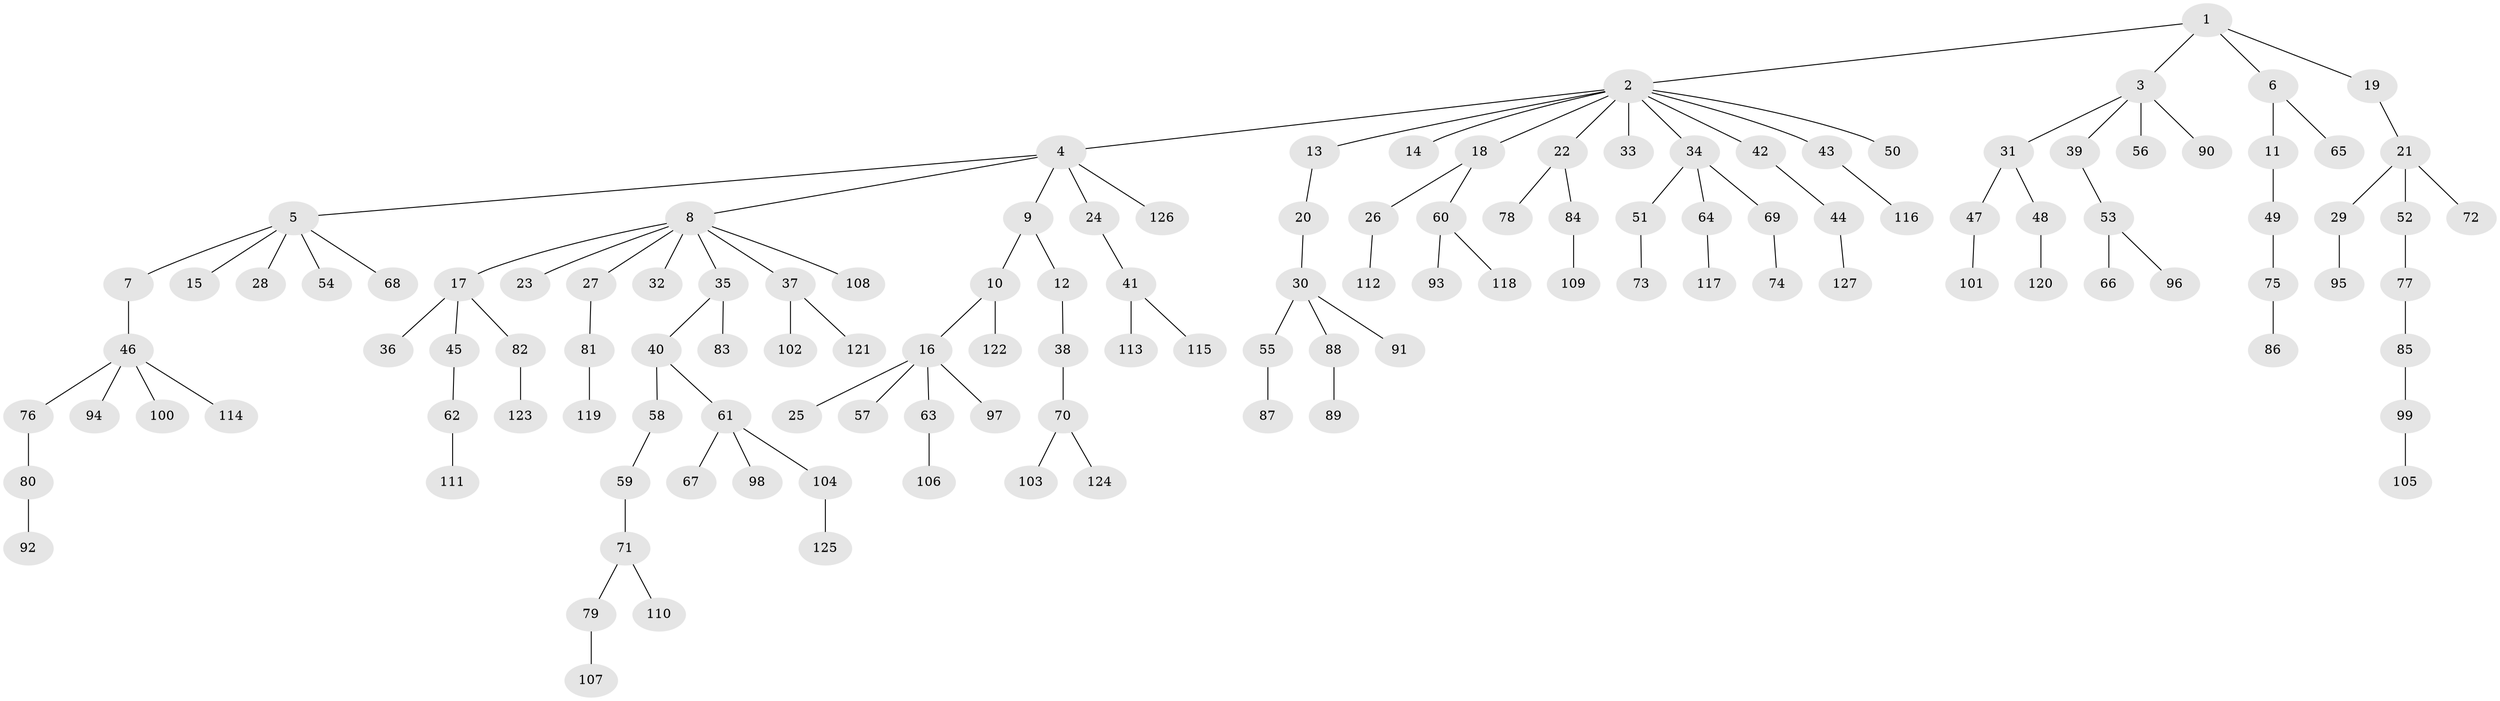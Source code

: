 // Generated by graph-tools (version 1.1) at 2025/36/03/09/25 02:36:36]
// undirected, 127 vertices, 126 edges
graph export_dot {
graph [start="1"]
  node [color=gray90,style=filled];
  1;
  2;
  3;
  4;
  5;
  6;
  7;
  8;
  9;
  10;
  11;
  12;
  13;
  14;
  15;
  16;
  17;
  18;
  19;
  20;
  21;
  22;
  23;
  24;
  25;
  26;
  27;
  28;
  29;
  30;
  31;
  32;
  33;
  34;
  35;
  36;
  37;
  38;
  39;
  40;
  41;
  42;
  43;
  44;
  45;
  46;
  47;
  48;
  49;
  50;
  51;
  52;
  53;
  54;
  55;
  56;
  57;
  58;
  59;
  60;
  61;
  62;
  63;
  64;
  65;
  66;
  67;
  68;
  69;
  70;
  71;
  72;
  73;
  74;
  75;
  76;
  77;
  78;
  79;
  80;
  81;
  82;
  83;
  84;
  85;
  86;
  87;
  88;
  89;
  90;
  91;
  92;
  93;
  94;
  95;
  96;
  97;
  98;
  99;
  100;
  101;
  102;
  103;
  104;
  105;
  106;
  107;
  108;
  109;
  110;
  111;
  112;
  113;
  114;
  115;
  116;
  117;
  118;
  119;
  120;
  121;
  122;
  123;
  124;
  125;
  126;
  127;
  1 -- 2;
  1 -- 3;
  1 -- 6;
  1 -- 19;
  2 -- 4;
  2 -- 13;
  2 -- 14;
  2 -- 18;
  2 -- 22;
  2 -- 33;
  2 -- 34;
  2 -- 42;
  2 -- 43;
  2 -- 50;
  3 -- 31;
  3 -- 39;
  3 -- 56;
  3 -- 90;
  4 -- 5;
  4 -- 8;
  4 -- 9;
  4 -- 24;
  4 -- 126;
  5 -- 7;
  5 -- 15;
  5 -- 28;
  5 -- 54;
  5 -- 68;
  6 -- 11;
  6 -- 65;
  7 -- 46;
  8 -- 17;
  8 -- 23;
  8 -- 27;
  8 -- 32;
  8 -- 35;
  8 -- 37;
  8 -- 108;
  9 -- 10;
  9 -- 12;
  10 -- 16;
  10 -- 122;
  11 -- 49;
  12 -- 38;
  13 -- 20;
  16 -- 25;
  16 -- 57;
  16 -- 63;
  16 -- 97;
  17 -- 36;
  17 -- 45;
  17 -- 82;
  18 -- 26;
  18 -- 60;
  19 -- 21;
  20 -- 30;
  21 -- 29;
  21 -- 52;
  21 -- 72;
  22 -- 78;
  22 -- 84;
  24 -- 41;
  26 -- 112;
  27 -- 81;
  29 -- 95;
  30 -- 55;
  30 -- 88;
  30 -- 91;
  31 -- 47;
  31 -- 48;
  34 -- 51;
  34 -- 64;
  34 -- 69;
  35 -- 40;
  35 -- 83;
  37 -- 102;
  37 -- 121;
  38 -- 70;
  39 -- 53;
  40 -- 58;
  40 -- 61;
  41 -- 113;
  41 -- 115;
  42 -- 44;
  43 -- 116;
  44 -- 127;
  45 -- 62;
  46 -- 76;
  46 -- 94;
  46 -- 100;
  46 -- 114;
  47 -- 101;
  48 -- 120;
  49 -- 75;
  51 -- 73;
  52 -- 77;
  53 -- 66;
  53 -- 96;
  55 -- 87;
  58 -- 59;
  59 -- 71;
  60 -- 93;
  60 -- 118;
  61 -- 67;
  61 -- 98;
  61 -- 104;
  62 -- 111;
  63 -- 106;
  64 -- 117;
  69 -- 74;
  70 -- 103;
  70 -- 124;
  71 -- 79;
  71 -- 110;
  75 -- 86;
  76 -- 80;
  77 -- 85;
  79 -- 107;
  80 -- 92;
  81 -- 119;
  82 -- 123;
  84 -- 109;
  85 -- 99;
  88 -- 89;
  99 -- 105;
  104 -- 125;
}
